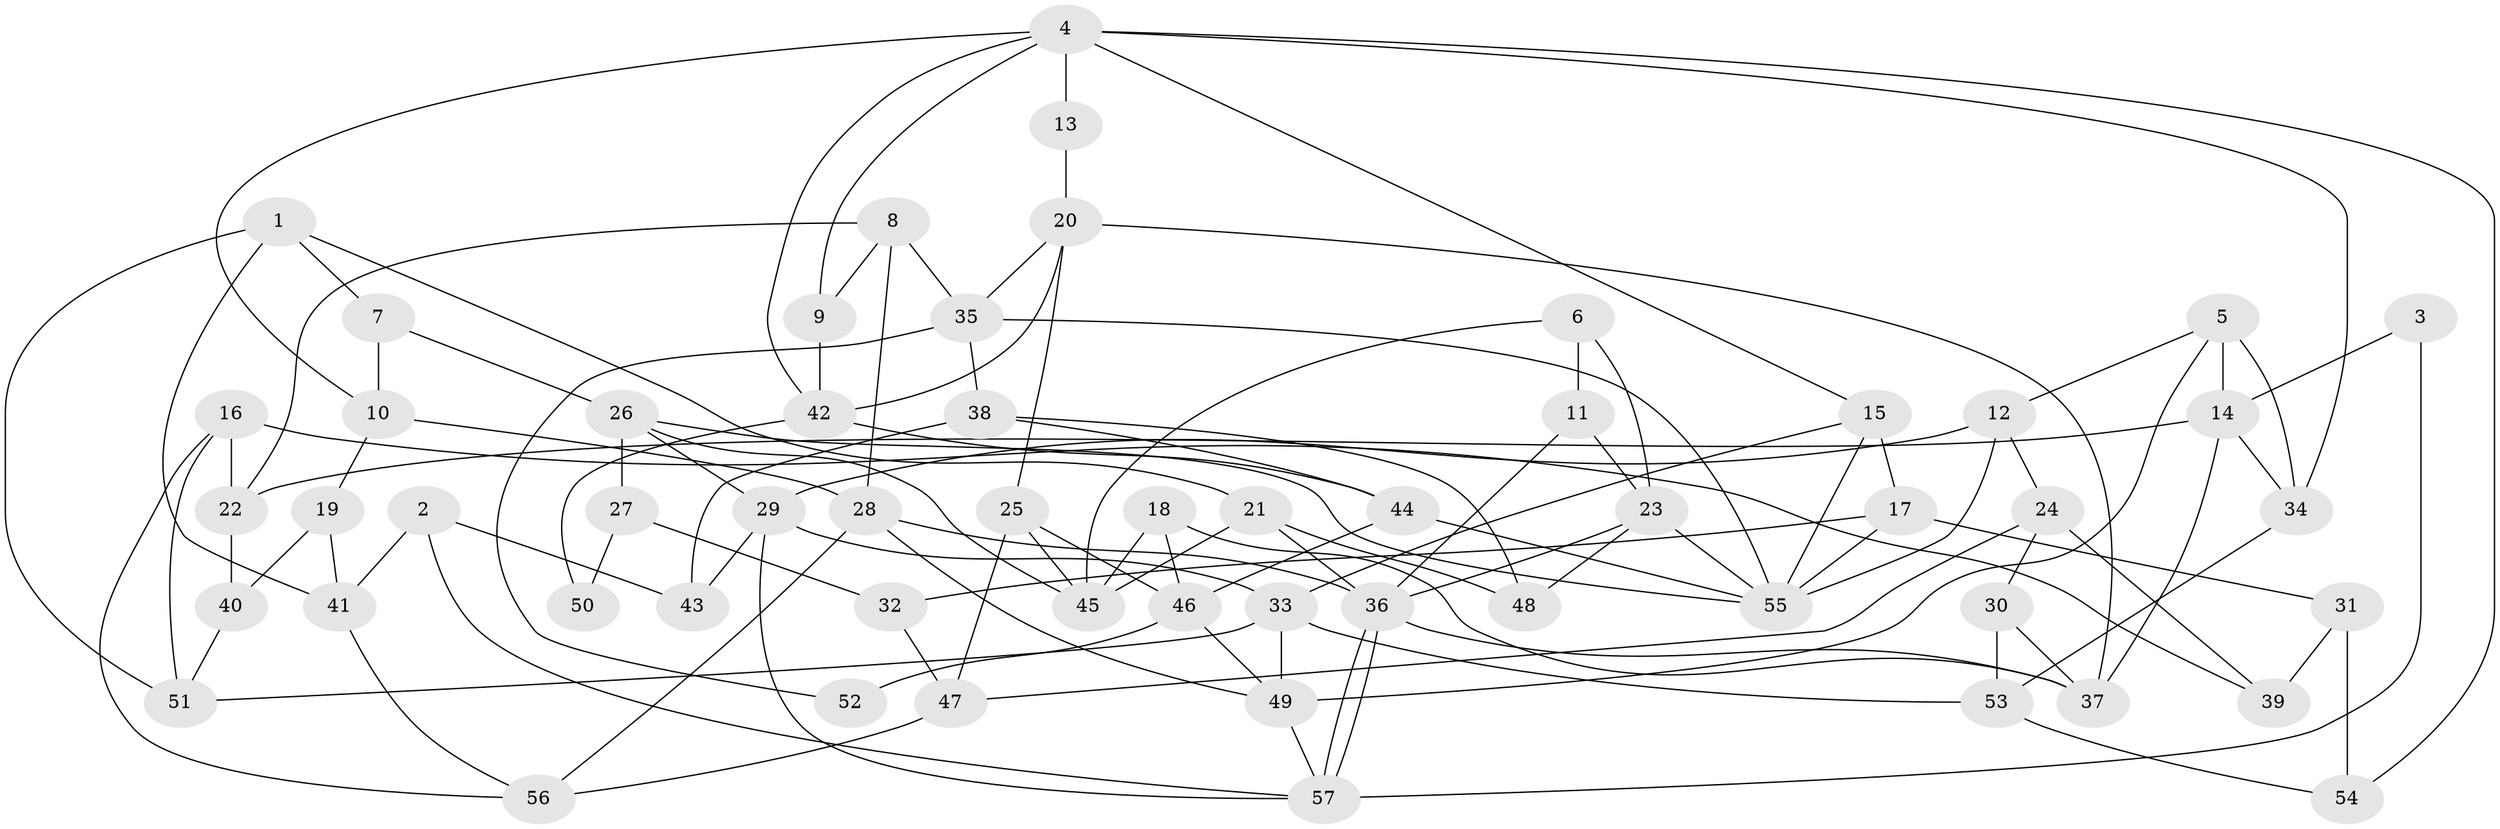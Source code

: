 // Generated by graph-tools (version 1.1) at 2025/01/03/09/25 03:01:59]
// undirected, 57 vertices, 114 edges
graph export_dot {
graph [start="1"]
  node [color=gray90,style=filled];
  1;
  2;
  3;
  4;
  5;
  6;
  7;
  8;
  9;
  10;
  11;
  12;
  13;
  14;
  15;
  16;
  17;
  18;
  19;
  20;
  21;
  22;
  23;
  24;
  25;
  26;
  27;
  28;
  29;
  30;
  31;
  32;
  33;
  34;
  35;
  36;
  37;
  38;
  39;
  40;
  41;
  42;
  43;
  44;
  45;
  46;
  47;
  48;
  49;
  50;
  51;
  52;
  53;
  54;
  55;
  56;
  57;
  1 -- 21;
  1 -- 51;
  1 -- 7;
  1 -- 41;
  2 -- 43;
  2 -- 57;
  2 -- 41;
  3 -- 57;
  3 -- 14;
  4 -- 10;
  4 -- 42;
  4 -- 9;
  4 -- 13;
  4 -- 15;
  4 -- 34;
  4 -- 54;
  5 -- 34;
  5 -- 49;
  5 -- 12;
  5 -- 14;
  6 -- 11;
  6 -- 23;
  6 -- 45;
  7 -- 26;
  7 -- 10;
  8 -- 9;
  8 -- 28;
  8 -- 22;
  8 -- 35;
  9 -- 42;
  10 -- 28;
  10 -- 19;
  11 -- 23;
  11 -- 36;
  12 -- 55;
  12 -- 24;
  12 -- 29;
  13 -- 20;
  14 -- 37;
  14 -- 22;
  14 -- 34;
  15 -- 55;
  15 -- 17;
  15 -- 33;
  16 -- 22;
  16 -- 51;
  16 -- 39;
  16 -- 56;
  17 -- 55;
  17 -- 31;
  17 -- 32;
  18 -- 46;
  18 -- 45;
  18 -- 37;
  19 -- 41;
  19 -- 40;
  20 -- 25;
  20 -- 37;
  20 -- 35;
  20 -- 42;
  21 -- 36;
  21 -- 45;
  21 -- 48;
  22 -- 40;
  23 -- 36;
  23 -- 48;
  23 -- 55;
  24 -- 39;
  24 -- 30;
  24 -- 47;
  25 -- 47;
  25 -- 45;
  25 -- 46;
  26 -- 55;
  26 -- 29;
  26 -- 27;
  26 -- 45;
  27 -- 32;
  27 -- 50;
  28 -- 56;
  28 -- 49;
  28 -- 36;
  29 -- 33;
  29 -- 43;
  29 -- 57;
  30 -- 37;
  30 -- 53;
  31 -- 54;
  31 -- 39;
  32 -- 47;
  33 -- 53;
  33 -- 49;
  33 -- 51;
  34 -- 53;
  35 -- 38;
  35 -- 52;
  35 -- 55;
  36 -- 57;
  36 -- 57;
  36 -- 37;
  38 -- 44;
  38 -- 43;
  38 -- 48;
  40 -- 51;
  41 -- 56;
  42 -- 44;
  42 -- 50;
  44 -- 55;
  44 -- 46;
  46 -- 49;
  46 -- 52;
  47 -- 56;
  49 -- 57;
  53 -- 54;
}
